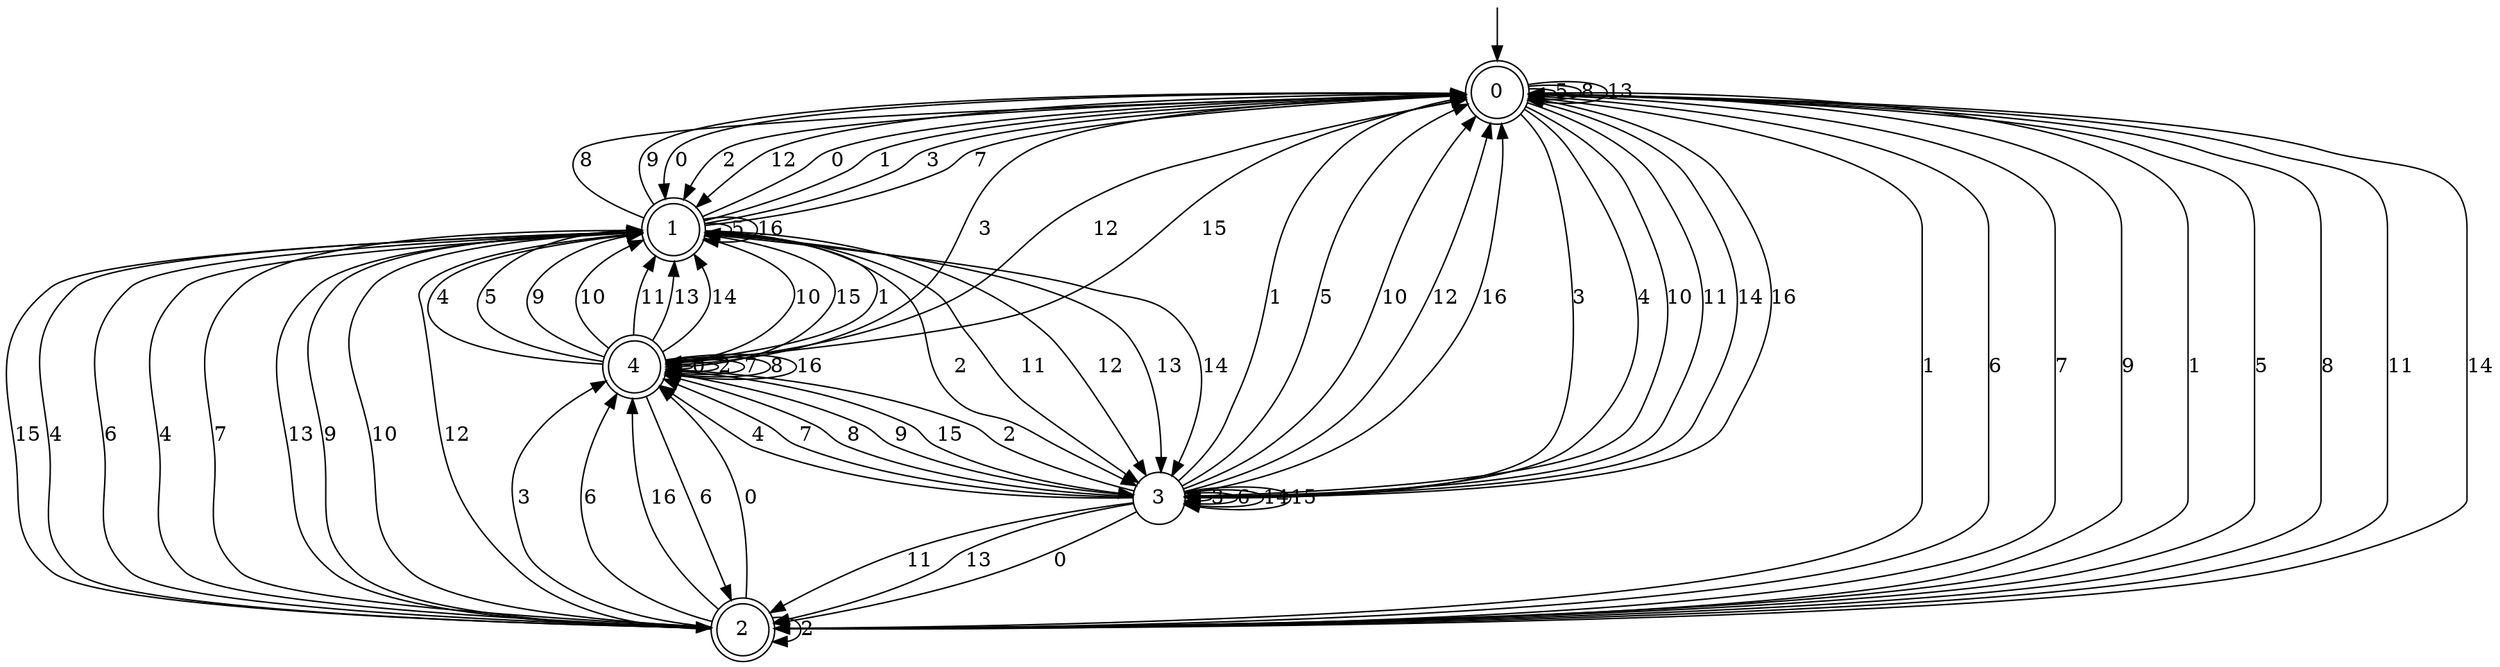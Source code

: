digraph g {

	s0 [shape="doublecircle" label="0"];
	s1 [shape="doublecircle" label="1"];
	s2 [shape="doublecircle" label="2"];
	s3 [shape="circle" label="3"];
	s4 [shape="doublecircle" label="4"];
	s0 -> s1 [label="0"];
	s0 -> s2 [label="1"];
	s0 -> s1 [label="2"];
	s0 -> s3 [label="3"];
	s0 -> s3 [label="4"];
	s0 -> s0 [label="5"];
	s0 -> s2 [label="6"];
	s0 -> s2 [label="7"];
	s0 -> s0 [label="8"];
	s0 -> s2 [label="9"];
	s0 -> s3 [label="10"];
	s0 -> s3 [label="11"];
	s0 -> s1 [label="12"];
	s0 -> s0 [label="13"];
	s0 -> s3 [label="14"];
	s0 -> s4 [label="15"];
	s0 -> s3 [label="16"];
	s1 -> s0 [label="0"];
	s1 -> s0 [label="1"];
	s1 -> s3 [label="2"];
	s1 -> s0 [label="3"];
	s1 -> s2 [label="4"];
	s1 -> s1 [label="5"];
	s1 -> s2 [label="6"];
	s1 -> s0 [label="7"];
	s1 -> s0 [label="8"];
	s1 -> s0 [label="9"];
	s1 -> s4 [label="10"];
	s1 -> s3 [label="11"];
	s1 -> s3 [label="12"];
	s1 -> s3 [label="13"];
	s1 -> s3 [label="14"];
	s1 -> s4 [label="15"];
	s1 -> s1 [label="16"];
	s2 -> s4 [label="0"];
	s2 -> s0 [label="1"];
	s2 -> s2 [label="2"];
	s2 -> s4 [label="3"];
	s2 -> s1 [label="4"];
	s2 -> s0 [label="5"];
	s2 -> s4 [label="6"];
	s2 -> s1 [label="7"];
	s2 -> s0 [label="8"];
	s2 -> s1 [label="9"];
	s2 -> s1 [label="10"];
	s2 -> s0 [label="11"];
	s2 -> s1 [label="12"];
	s2 -> s1 [label="13"];
	s2 -> s0 [label="14"];
	s2 -> s1 [label="15"];
	s2 -> s4 [label="16"];
	s3 -> s2 [label="0"];
	s3 -> s0 [label="1"];
	s3 -> s4 [label="2"];
	s3 -> s3 [label="3"];
	s3 -> s4 [label="4"];
	s3 -> s0 [label="5"];
	s3 -> s3 [label="6"];
	s3 -> s4 [label="7"];
	s3 -> s4 [label="8"];
	s3 -> s4 [label="9"];
	s3 -> s0 [label="10"];
	s3 -> s2 [label="11"];
	s3 -> s0 [label="12"];
	s3 -> s2 [label="13"];
	s3 -> s3 [label="14"];
	s3 -> s3 [label="15"];
	s3 -> s0 [label="16"];
	s4 -> s4 [label="0"];
	s4 -> s1 [label="1"];
	s4 -> s4 [label="2"];
	s4 -> s0 [label="3"];
	s4 -> s1 [label="4"];
	s4 -> s1 [label="5"];
	s4 -> s2 [label="6"];
	s4 -> s4 [label="7"];
	s4 -> s4 [label="8"];
	s4 -> s1 [label="9"];
	s4 -> s1 [label="10"];
	s4 -> s1 [label="11"];
	s4 -> s0 [label="12"];
	s4 -> s1 [label="13"];
	s4 -> s1 [label="14"];
	s4 -> s3 [label="15"];
	s4 -> s4 [label="16"];

__start0 [label="" shape="none" width="0" height="0"];
__start0 -> s0;

}
